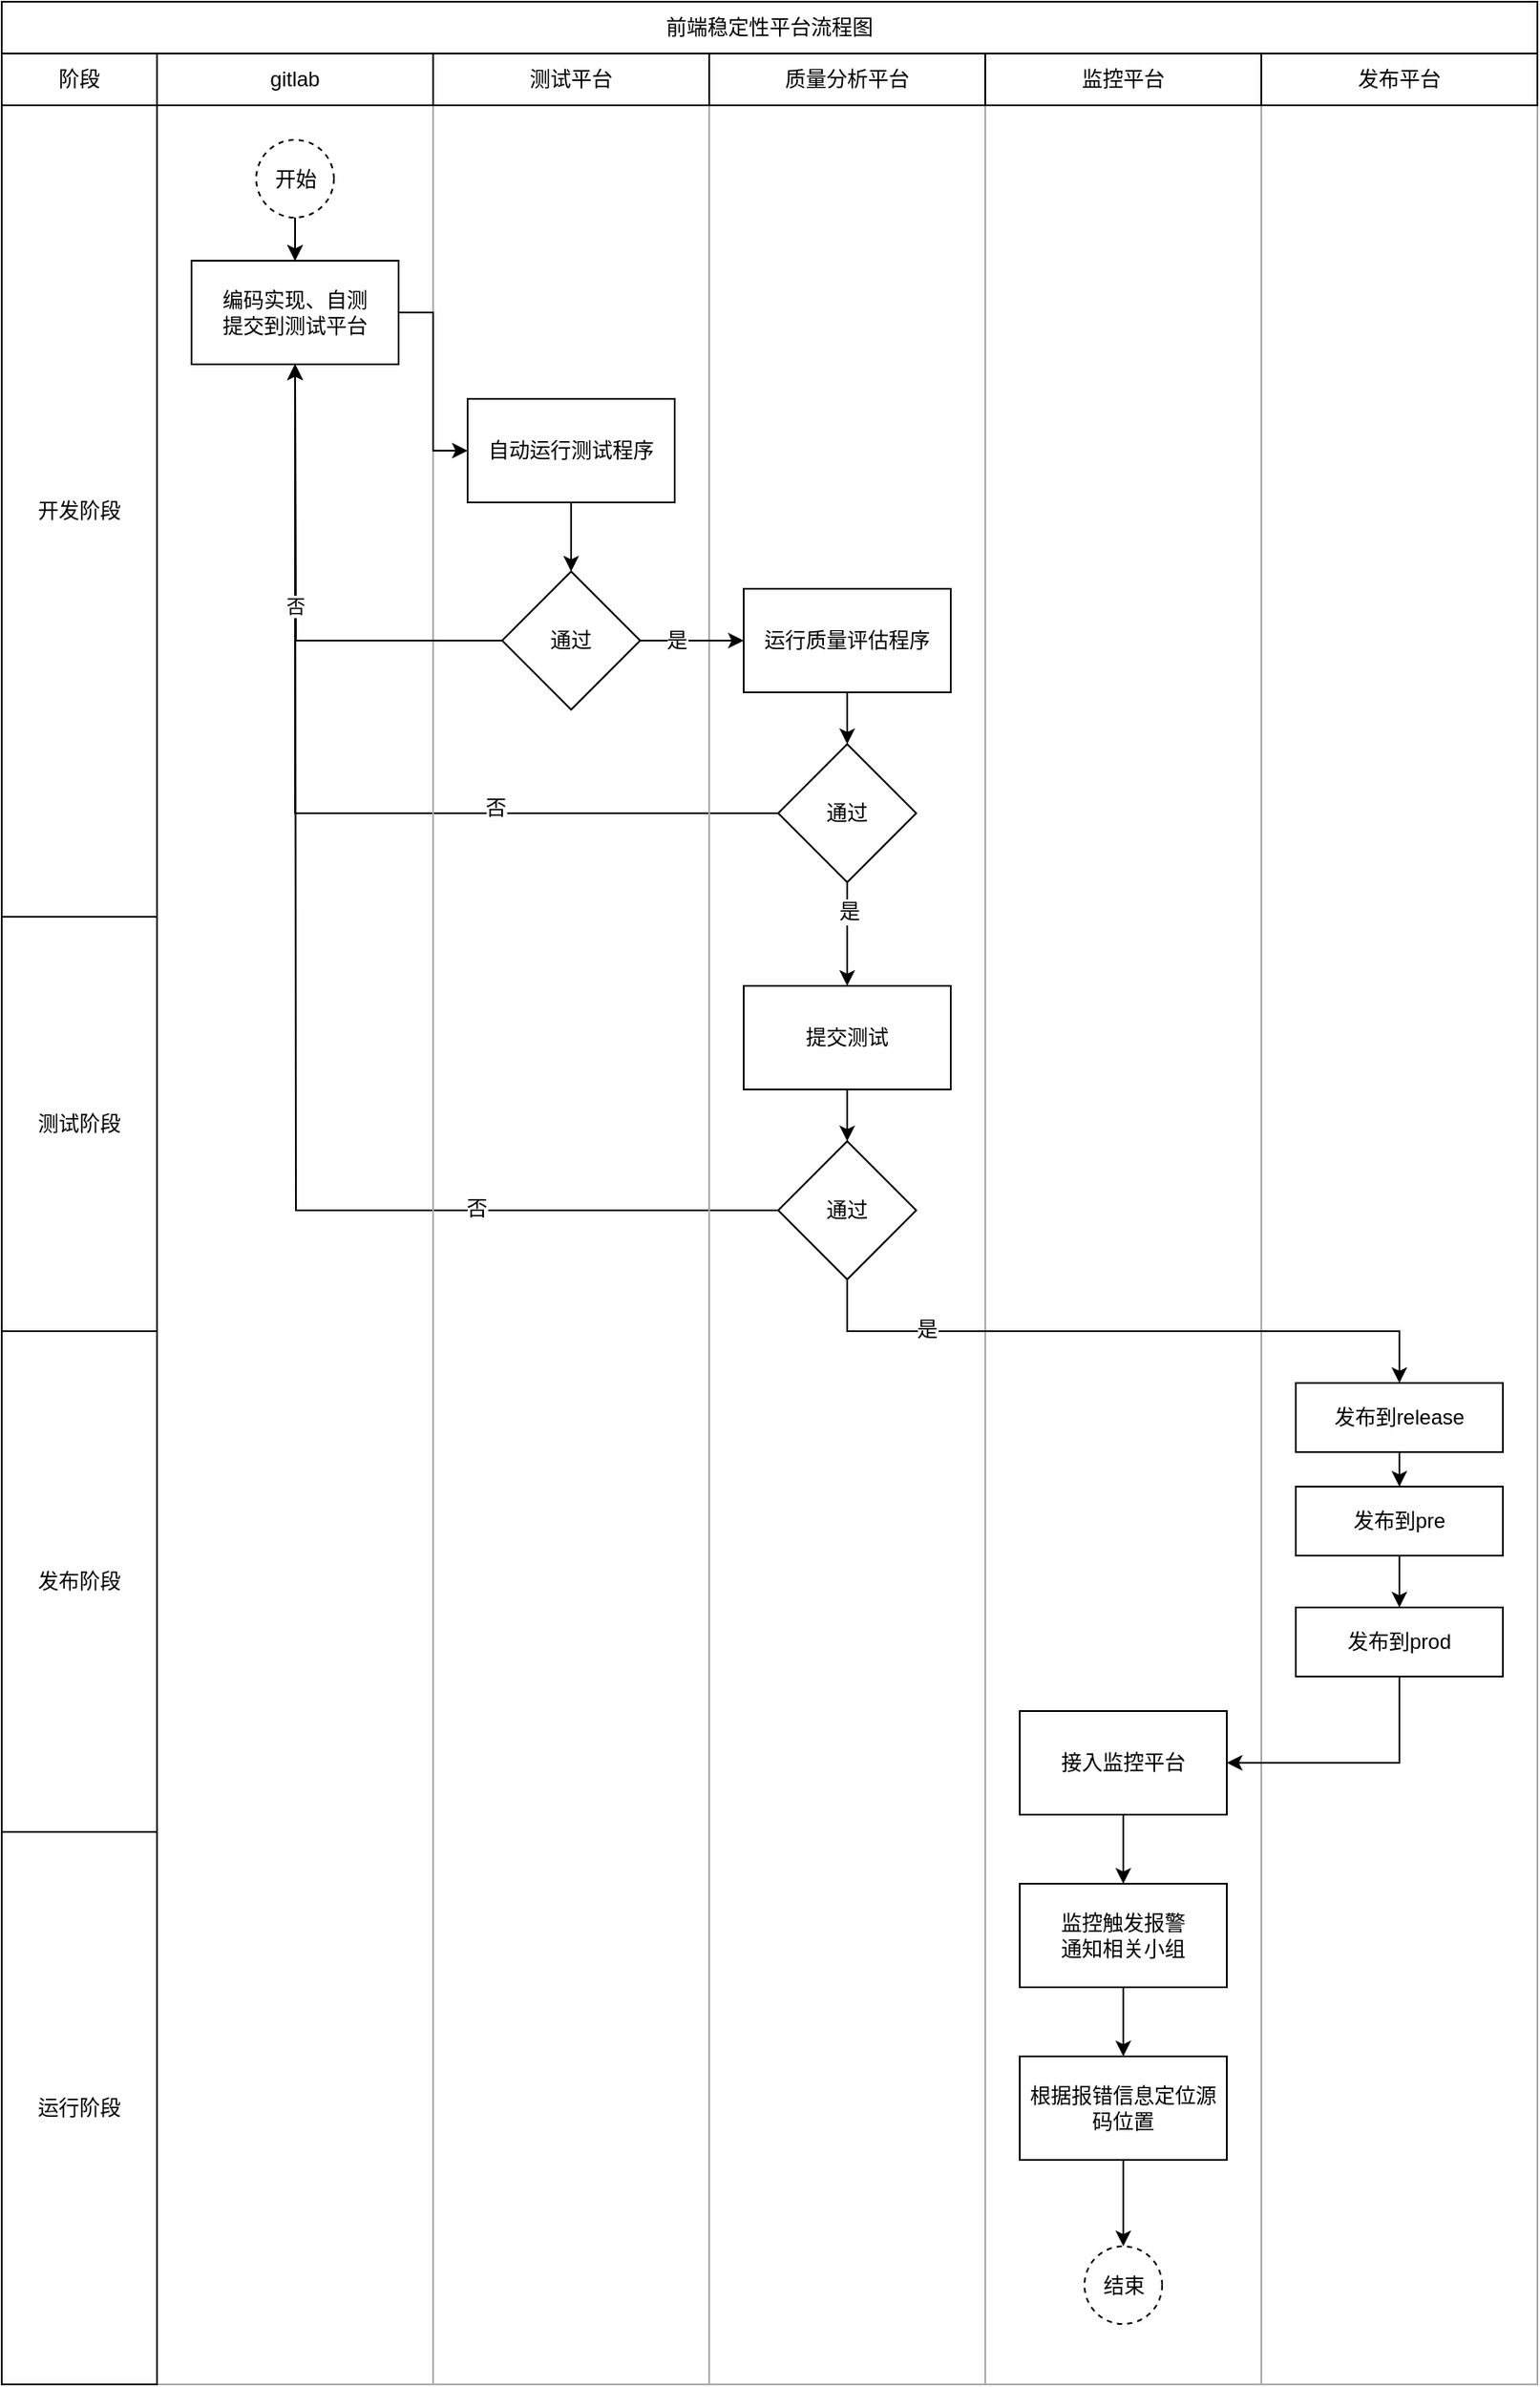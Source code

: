 <mxfile version="12.2.9" type="github" pages="1">
  <diagram id="2eD3lW2PLFikMXHFpNOb" name="Page-1">
    <mxGraphModel dx="1172" dy="632" grid="1" gridSize="10" guides="1" tooltips="1" connect="1" arrows="1" fold="1" page="1" pageScale="1" pageWidth="2339" pageHeight="3300" math="0" shadow="0">
      <root>
        <mxCell id="0"/>
        <mxCell id="1" parent="0"/>
        <mxCell id="whCyOXk19J5wDPE3yN8r-34" value="" style="rounded=0;whiteSpace=wrap;html=1;strokeColor=none;fillColor=none;gradientColor=none;" parent="1" vertex="1">
          <mxGeometry x="180" y="790" width="800" height="510" as="geometry"/>
        </mxCell>
        <mxCell id="whCyOXk19J5wDPE3yN8r-37" value="" style="rounded=0;whiteSpace=wrap;html=1;gradientColor=none;fillColor=none;strokeColor=#aaa;" parent="1" vertex="1">
          <mxGeometry x="820" y="80" width="160" height="1320" as="geometry"/>
        </mxCell>
        <mxCell id="whCyOXk19J5wDPE3yN8r-32" value="" style="rounded=0;whiteSpace=wrap;html=1;gradientColor=none;fillColor=none;strokeColor=#aaa;" parent="1" vertex="1">
          <mxGeometry x="660" y="80" width="160" height="1320" as="geometry"/>
        </mxCell>
        <mxCell id="whCyOXk19J5wDPE3yN8r-33" value="" style="rounded=0;whiteSpace=wrap;html=1;strokeColor=none;fillColor=none;gradientColor=none;" parent="1" vertex="1">
          <mxGeometry x="180" y="550" width="800" height="240" as="geometry"/>
        </mxCell>
        <mxCell id="whCyOXk19J5wDPE3yN8r-21" style="edgeStyle=orthogonalEdgeStyle;rounded=0;orthogonalLoop=1;jettySize=auto;html=1;exitX=0;exitY=0.5;exitDx=0;exitDy=0;" parent="1" source="whCyOXk19J5wDPE3yN8r-19" edge="1">
          <mxGeometry relative="1" as="geometry">
            <mxPoint x="260" y="230" as="targetPoint"/>
          </mxGeometry>
        </mxCell>
        <mxCell id="whCyOXk19J5wDPE3yN8r-24" value="否" style="text;html=1;align=center;verticalAlign=middle;resizable=0;points=[];;labelBackgroundColor=#ffffff;" parent="whCyOXk19J5wDPE3yN8r-21" vertex="1" connectable="0">
          <mxGeometry x="-0.545" y="-1" relative="1" as="geometry">
            <mxPoint as="offset"/>
          </mxGeometry>
        </mxCell>
        <mxCell id="CeESXBaDxNeJWTvj4W1L-27" value="" style="rounded=0;whiteSpace=wrap;html=1;gradientColor=none;fillColor=none;strokeColor=#aaa;" parent="1" vertex="1">
          <mxGeometry x="180" y="80" width="160" height="1320" as="geometry"/>
        </mxCell>
        <mxCell id="whCyOXk19J5wDPE3yN8r-14" value="" style="rounded=0;whiteSpace=wrap;html=1;strokeColor=none;fillColor=none;gradientColor=none;" parent="1" vertex="1">
          <mxGeometry x="180" y="80" width="800" height="470" as="geometry"/>
        </mxCell>
        <mxCell id="whCyOXk19J5wDPE3yN8r-6" value="" style="rounded=0;whiteSpace=wrap;html=1;gradientColor=none;fillColor=none;strokeColor=#aaa;" parent="1" vertex="1">
          <mxGeometry x="500" y="80" width="160" height="1320" as="geometry"/>
        </mxCell>
        <mxCell id="whCyOXk19J5wDPE3yN8r-4" style="edgeStyle=orthogonalEdgeStyle;rounded=0;orthogonalLoop=1;jettySize=auto;html=1;exitX=0;exitY=0.5;exitDx=0;exitDy=0;entryX=0.5;entryY=1;entryDx=0;entryDy=0;" parent="1" source="whCyOXk19J5wDPE3yN8r-1" target="CeESXBaDxNeJWTvj4W1L-13" edge="1">
          <mxGeometry relative="1" as="geometry">
            <mxPoint x="260" y="390" as="targetPoint"/>
          </mxGeometry>
        </mxCell>
        <mxCell id="whCyOXk19J5wDPE3yN8r-5" value="否" style="text;html=1;align=center;verticalAlign=middle;resizable=0;points=[];;labelBackgroundColor=#ffffff;" parent="whCyOXk19J5wDPE3yN8r-4" vertex="1" connectable="0">
          <mxGeometry x="-0.393" y="-3" relative="1" as="geometry">
            <mxPoint as="offset"/>
          </mxGeometry>
        </mxCell>
        <mxCell id="whCyOXk19J5wDPE3yN8r-3" value="" style="rounded=0;whiteSpace=wrap;html=1;gradientColor=none;fillColor=none;strokeColor=#aaa;" parent="1" vertex="1">
          <mxGeometry x="340" y="80" width="160" height="1320" as="geometry"/>
        </mxCell>
        <mxCell id="CeESXBaDxNeJWTvj4W1L-1" value="前端稳定性平台流程图" style="rounded=0;whiteSpace=wrap;html=1;" parent="1" vertex="1">
          <mxGeometry x="90" y="20" width="890" height="30" as="geometry"/>
        </mxCell>
        <mxCell id="CeESXBaDxNeJWTvj4W1L-2" value="阶段" style="rounded=0;whiteSpace=wrap;html=1;" parent="1" vertex="1">
          <mxGeometry x="90" y="50" width="90" height="30" as="geometry"/>
        </mxCell>
        <mxCell id="CeESXBaDxNeJWTvj4W1L-3" value="gitlab" style="rounded=0;whiteSpace=wrap;html=1;" parent="1" vertex="1">
          <mxGeometry x="180" y="50" width="160" height="30" as="geometry"/>
        </mxCell>
        <mxCell id="CeESXBaDxNeJWTvj4W1L-4" value="测试平台" style="rounded=0;whiteSpace=wrap;html=1;" parent="1" vertex="1">
          <mxGeometry x="340" y="50" width="160" height="30" as="geometry"/>
        </mxCell>
        <mxCell id="CeESXBaDxNeJWTvj4W1L-5" value="质量分析平台" style="rounded=0;whiteSpace=wrap;html=1;" parent="1" vertex="1">
          <mxGeometry x="500" y="50" width="160" height="30" as="geometry"/>
        </mxCell>
        <mxCell id="CeESXBaDxNeJWTvj4W1L-6" value="监控平台" style="rounded=0;whiteSpace=wrap;html=1;" parent="1" vertex="1">
          <mxGeometry x="660" y="50" width="160" height="30" as="geometry"/>
        </mxCell>
        <mxCell id="CeESXBaDxNeJWTvj4W1L-7" value="发布平台" style="rounded=0;whiteSpace=wrap;html=1;" parent="1" vertex="1">
          <mxGeometry x="820" y="50" width="160" height="30" as="geometry"/>
        </mxCell>
        <mxCell id="CeESXBaDxNeJWTvj4W1L-14" style="edgeStyle=orthogonalEdgeStyle;rounded=0;orthogonalLoop=1;jettySize=auto;html=1;exitX=0.5;exitY=1;exitDx=0;exitDy=0;entryX=0.5;entryY=0;entryDx=0;entryDy=0;" parent="1" source="CeESXBaDxNeJWTvj4W1L-12" edge="1">
          <mxGeometry relative="1" as="geometry">
            <mxPoint x="260" y="170" as="targetPoint"/>
          </mxGeometry>
        </mxCell>
        <mxCell id="CeESXBaDxNeJWTvj4W1L-34" value="" style="edgeStyle=orthogonalEdgeStyle;rounded=0;orthogonalLoop=1;jettySize=auto;html=1;" parent="1" source="CeESXBaDxNeJWTvj4W1L-12" target="CeESXBaDxNeJWTvj4W1L-13" edge="1">
          <mxGeometry relative="1" as="geometry"/>
        </mxCell>
        <mxCell id="CeESXBaDxNeJWTvj4W1L-12" value="开始" style="ellipse;whiteSpace=wrap;html=1;aspect=fixed;dashed=1;" parent="1" vertex="1">
          <mxGeometry x="237.5" y="100" width="45" height="45" as="geometry"/>
        </mxCell>
        <mxCell id="CeESXBaDxNeJWTvj4W1L-32" style="edgeStyle=orthogonalEdgeStyle;rounded=0;orthogonalLoop=1;jettySize=auto;html=1;exitX=1;exitY=0.5;exitDx=0;exitDy=0;entryX=0;entryY=0.5;entryDx=0;entryDy=0;" parent="1" source="CeESXBaDxNeJWTvj4W1L-13" target="CeESXBaDxNeJWTvj4W1L-18" edge="1">
          <mxGeometry relative="1" as="geometry"/>
        </mxCell>
        <mxCell id="CeESXBaDxNeJWTvj4W1L-13" value="编码实现、自测&lt;br&gt;提交到测试平台" style="rounded=0;whiteSpace=wrap;html=1;" parent="1" vertex="1">
          <mxGeometry x="200" y="170" width="120" height="60" as="geometry"/>
        </mxCell>
        <mxCell id="CeESXBaDxNeJWTvj4W1L-21" style="edgeStyle=orthogonalEdgeStyle;rounded=0;orthogonalLoop=1;jettySize=auto;html=1;exitX=0.5;exitY=1;exitDx=0;exitDy=0;" parent="1" source="CeESXBaDxNeJWTvj4W1L-18" target="CeESXBaDxNeJWTvj4W1L-20" edge="1">
          <mxGeometry relative="1" as="geometry"/>
        </mxCell>
        <mxCell id="CeESXBaDxNeJWTvj4W1L-18" value="自动运行测试程序" style="rounded=0;whiteSpace=wrap;html=1;" parent="1" vertex="1">
          <mxGeometry x="360" y="250" width="120" height="60" as="geometry"/>
        </mxCell>
        <mxCell id="CeESXBaDxNeJWTvj4W1L-22" value="否" style="edgeStyle=orthogonalEdgeStyle;rounded=0;orthogonalLoop=1;jettySize=auto;html=1;exitX=0;exitY=0.5;exitDx=0;exitDy=0;entryX=0.5;entryY=1;entryDx=0;entryDy=0;" parent="1" source="CeESXBaDxNeJWTvj4W1L-20" edge="1">
          <mxGeometry relative="1" as="geometry">
            <mxPoint x="260" y="230" as="targetPoint"/>
          </mxGeometry>
        </mxCell>
        <mxCell id="CeESXBaDxNeJWTvj4W1L-24" style="edgeStyle=orthogonalEdgeStyle;rounded=0;orthogonalLoop=1;jettySize=auto;html=1;exitX=1;exitY=0.5;exitDx=0;exitDy=0;entryX=0;entryY=0.5;entryDx=0;entryDy=0;" parent="1" source="CeESXBaDxNeJWTvj4W1L-20" target="CeESXBaDxNeJWTvj4W1L-23" edge="1">
          <mxGeometry relative="1" as="geometry"/>
        </mxCell>
        <mxCell id="CeESXBaDxNeJWTvj4W1L-26" value="是" style="text;html=1;align=center;verticalAlign=middle;resizable=0;points=[];;labelBackgroundColor=#ffffff;" parent="CeESXBaDxNeJWTvj4W1L-24" vertex="1" connectable="0">
          <mxGeometry x="-0.3" relative="1" as="geometry">
            <mxPoint as="offset"/>
          </mxGeometry>
        </mxCell>
        <mxCell id="CeESXBaDxNeJWTvj4W1L-20" value="通过" style="rhombus;whiteSpace=wrap;html=1;" parent="1" vertex="1">
          <mxGeometry x="380" y="350" width="80" height="80" as="geometry"/>
        </mxCell>
        <mxCell id="whCyOXk19J5wDPE3yN8r-2" style="edgeStyle=orthogonalEdgeStyle;rounded=0;orthogonalLoop=1;jettySize=auto;html=1;exitX=0.5;exitY=1;exitDx=0;exitDy=0;entryX=0.5;entryY=0;entryDx=0;entryDy=0;" parent="1" source="CeESXBaDxNeJWTvj4W1L-23" target="whCyOXk19J5wDPE3yN8r-1" edge="1">
          <mxGeometry relative="1" as="geometry"/>
        </mxCell>
        <mxCell id="CeESXBaDxNeJWTvj4W1L-23" value="运行质量评估程序" style="rounded=0;whiteSpace=wrap;html=1;" parent="1" vertex="1">
          <mxGeometry x="520" y="360" width="120" height="60" as="geometry"/>
        </mxCell>
        <mxCell id="CeESXBaDxNeJWTvj4W1L-33" value="开发阶段" style="rounded=0;whiteSpace=wrap;html=1;fillColor=none;gradientColor=none;strokeColor=#000000;" parent="1" vertex="1">
          <mxGeometry x="90" y="80" width="90" height="470" as="geometry"/>
        </mxCell>
        <mxCell id="whCyOXk19J5wDPE3yN8r-11" style="edgeStyle=orthogonalEdgeStyle;rounded=0;orthogonalLoop=1;jettySize=auto;html=1;exitX=0.5;exitY=1;exitDx=0;exitDy=0;entryX=0.5;entryY=0;entryDx=0;entryDy=0;" parent="1" source="whCyOXk19J5wDPE3yN8r-1" target="whCyOXk19J5wDPE3yN8r-10" edge="1">
          <mxGeometry relative="1" as="geometry"/>
        </mxCell>
        <mxCell id="whCyOXk19J5wDPE3yN8r-12" value="是" style="text;html=1;align=center;verticalAlign=middle;resizable=0;points=[];;labelBackgroundColor=#ffffff;" parent="whCyOXk19J5wDPE3yN8r-11" vertex="1" connectable="0">
          <mxGeometry x="-0.45" y="1" relative="1" as="geometry">
            <mxPoint as="offset"/>
          </mxGeometry>
        </mxCell>
        <mxCell id="whCyOXk19J5wDPE3yN8r-1" value="通过" style="rhombus;whiteSpace=wrap;html=1;strokeColor=#000000;fillColor=none;gradientColor=none;" parent="1" vertex="1">
          <mxGeometry x="540" y="450" width="80" height="80" as="geometry"/>
        </mxCell>
        <mxCell id="whCyOXk19J5wDPE3yN8r-42" style="edgeStyle=orthogonalEdgeStyle;rounded=0;orthogonalLoop=1;jettySize=auto;html=1;exitX=0.5;exitY=1;exitDx=0;exitDy=0;entryX=0.5;entryY=0;entryDx=0;entryDy=0;" parent="1" source="whCyOXk19J5wDPE3yN8r-7" target="whCyOXk19J5wDPE3yN8r-41" edge="1">
          <mxGeometry relative="1" as="geometry"/>
        </mxCell>
        <mxCell id="whCyOXk19J5wDPE3yN8r-7" value="接入监控平台" style="rounded=0;whiteSpace=wrap;html=1;strokeColor=#000000;fillColor=none;gradientColor=none;" parent="1" vertex="1">
          <mxGeometry x="680" y="1010" width="120" height="60" as="geometry"/>
        </mxCell>
        <mxCell id="whCyOXk19J5wDPE3yN8r-20" style="edgeStyle=orthogonalEdgeStyle;rounded=0;orthogonalLoop=1;jettySize=auto;html=1;exitX=0.5;exitY=1;exitDx=0;exitDy=0;entryX=0.5;entryY=0;entryDx=0;entryDy=0;" parent="1" source="whCyOXk19J5wDPE3yN8r-10" target="whCyOXk19J5wDPE3yN8r-19" edge="1">
          <mxGeometry relative="1" as="geometry"/>
        </mxCell>
        <mxCell id="whCyOXk19J5wDPE3yN8r-10" value="提交测试" style="rounded=0;whiteSpace=wrap;html=1;strokeColor=#000000;fillColor=none;gradientColor=none;" parent="1" vertex="1">
          <mxGeometry x="520" y="590" width="120" height="60" as="geometry"/>
        </mxCell>
        <mxCell id="whCyOXk19J5wDPE3yN8r-13" value="测试阶段" style="rounded=0;whiteSpace=wrap;html=1;strokeColor=#000000;fillColor=none;gradientColor=none;" parent="1" vertex="1">
          <mxGeometry x="90" y="550" width="90" height="240" as="geometry"/>
        </mxCell>
        <mxCell id="whCyOXk19J5wDPE3yN8r-17" value="发布阶段" style="rounded=0;whiteSpace=wrap;html=1;strokeColor=#000000;fillColor=none;gradientColor=none;" parent="1" vertex="1">
          <mxGeometry x="90" y="790" width="90" height="290" as="geometry"/>
        </mxCell>
        <mxCell id="whCyOXk19J5wDPE3yN8r-22" style="edgeStyle=orthogonalEdgeStyle;rounded=0;orthogonalLoop=1;jettySize=auto;html=1;exitX=0.5;exitY=1;exitDx=0;exitDy=0;entryX=0.5;entryY=0;entryDx=0;entryDy=0;" parent="1" source="whCyOXk19J5wDPE3yN8r-19" target="whCyOXk19J5wDPE3yN8r-25" edge="1">
          <mxGeometry relative="1" as="geometry"/>
        </mxCell>
        <mxCell id="whCyOXk19J5wDPE3yN8r-23" value="是" style="text;html=1;align=center;verticalAlign=middle;resizable=0;points=[];;labelBackgroundColor=#ffffff;" parent="whCyOXk19J5wDPE3yN8r-22" vertex="1" connectable="0">
          <mxGeometry x="-0.6" y="1" relative="1" as="geometry">
            <mxPoint as="offset"/>
          </mxGeometry>
        </mxCell>
        <mxCell id="whCyOXk19J5wDPE3yN8r-19" value="通过" style="rhombus;whiteSpace=wrap;html=1;strokeColor=#000000;fillColor=none;gradientColor=none;" parent="1" vertex="1">
          <mxGeometry x="540" y="680" width="80" height="80" as="geometry"/>
        </mxCell>
        <mxCell id="whCyOXk19J5wDPE3yN8r-27" value="" style="edgeStyle=orthogonalEdgeStyle;rounded=0;orthogonalLoop=1;jettySize=auto;html=1;entryX=0.5;entryY=0;entryDx=0;entryDy=0;" parent="1" source="whCyOXk19J5wDPE3yN8r-25" target="whCyOXk19J5wDPE3yN8r-28" edge="1">
          <mxGeometry relative="1" as="geometry">
            <mxPoint x="580" y="865" as="targetPoint"/>
          </mxGeometry>
        </mxCell>
        <mxCell id="whCyOXk19J5wDPE3yN8r-25" value="发布到release" style="rounded=0;whiteSpace=wrap;html=1;strokeColor=#000000;fillColor=none;gradientColor=none;" parent="1" vertex="1">
          <mxGeometry x="840" y="820" width="120" height="40" as="geometry"/>
        </mxCell>
        <mxCell id="whCyOXk19J5wDPE3yN8r-30" style="edgeStyle=orthogonalEdgeStyle;rounded=0;orthogonalLoop=1;jettySize=auto;html=1;exitX=0.5;exitY=1;exitDx=0;exitDy=0;entryX=0.5;entryY=0;entryDx=0;entryDy=0;" parent="1" source="whCyOXk19J5wDPE3yN8r-28" target="whCyOXk19J5wDPE3yN8r-29" edge="1">
          <mxGeometry relative="1" as="geometry"/>
        </mxCell>
        <mxCell id="whCyOXk19J5wDPE3yN8r-28" value="发布到pre" style="rounded=0;whiteSpace=wrap;html=1;strokeColor=#000000;fillColor=none;gradientColor=none;" parent="1" vertex="1">
          <mxGeometry x="840" y="880" width="120" height="40" as="geometry"/>
        </mxCell>
        <mxCell id="whCyOXk19J5wDPE3yN8r-39" style="edgeStyle=orthogonalEdgeStyle;rounded=0;orthogonalLoop=1;jettySize=auto;html=1;exitX=0.5;exitY=1;exitDx=0;exitDy=0;entryX=1;entryY=0.5;entryDx=0;entryDy=0;" parent="1" source="whCyOXk19J5wDPE3yN8r-29" target="whCyOXk19J5wDPE3yN8r-7" edge="1">
          <mxGeometry relative="1" as="geometry"/>
        </mxCell>
        <mxCell id="whCyOXk19J5wDPE3yN8r-29" value="发布到prod" style="rounded=0;whiteSpace=wrap;html=1;strokeColor=#000000;fillColor=none;gradientColor=none;" parent="1" vertex="1">
          <mxGeometry x="840" y="950" width="120" height="40" as="geometry"/>
        </mxCell>
        <mxCell id="whCyOXk19J5wDPE3yN8r-44" style="edgeStyle=orthogonalEdgeStyle;rounded=0;orthogonalLoop=1;jettySize=auto;html=1;exitX=0.5;exitY=1;exitDx=0;exitDy=0;" parent="1" source="whCyOXk19J5wDPE3yN8r-41" target="whCyOXk19J5wDPE3yN8r-43" edge="1">
          <mxGeometry relative="1" as="geometry"/>
        </mxCell>
        <mxCell id="whCyOXk19J5wDPE3yN8r-41" value="监控触发报警&lt;br&gt;通知相关小组" style="rounded=0;whiteSpace=wrap;html=1;strokeColor=#000000;fillColor=none;gradientColor=none;" parent="1" vertex="1">
          <mxGeometry x="680" y="1110" width="120" height="60" as="geometry"/>
        </mxCell>
        <mxCell id="tiwkv2e1vuJm_fqa8h3N-5" style="edgeStyle=orthogonalEdgeStyle;rounded=0;orthogonalLoop=1;jettySize=auto;html=1;exitX=0.5;exitY=1;exitDx=0;exitDy=0;entryX=0.5;entryY=0;entryDx=0;entryDy=0;" edge="1" parent="1" source="whCyOXk19J5wDPE3yN8r-43" target="tiwkv2e1vuJm_fqa8h3N-4">
          <mxGeometry relative="1" as="geometry"/>
        </mxCell>
        <mxCell id="whCyOXk19J5wDPE3yN8r-43" value="根据报错信息定位源码位置" style="rounded=0;whiteSpace=wrap;html=1;strokeColor=#000000;fillColor=none;gradientColor=none;" parent="1" vertex="1">
          <mxGeometry x="680" y="1210" width="120" height="60" as="geometry"/>
        </mxCell>
        <mxCell id="tiwkv2e1vuJm_fqa8h3N-1" value="运行阶段" style="rounded=0;whiteSpace=wrap;html=1;strokeColor=#000000;fillColor=none;gradientColor=none;" vertex="1" parent="1">
          <mxGeometry x="90" y="1080" width="90" height="320" as="geometry"/>
        </mxCell>
        <mxCell id="tiwkv2e1vuJm_fqa8h3N-4" value="结束" style="ellipse;whiteSpace=wrap;html=1;aspect=fixed;dashed=1;" vertex="1" parent="1">
          <mxGeometry x="717.5" y="1320" width="45" height="45" as="geometry"/>
        </mxCell>
      </root>
    </mxGraphModel>
  </diagram>
</mxfile>
